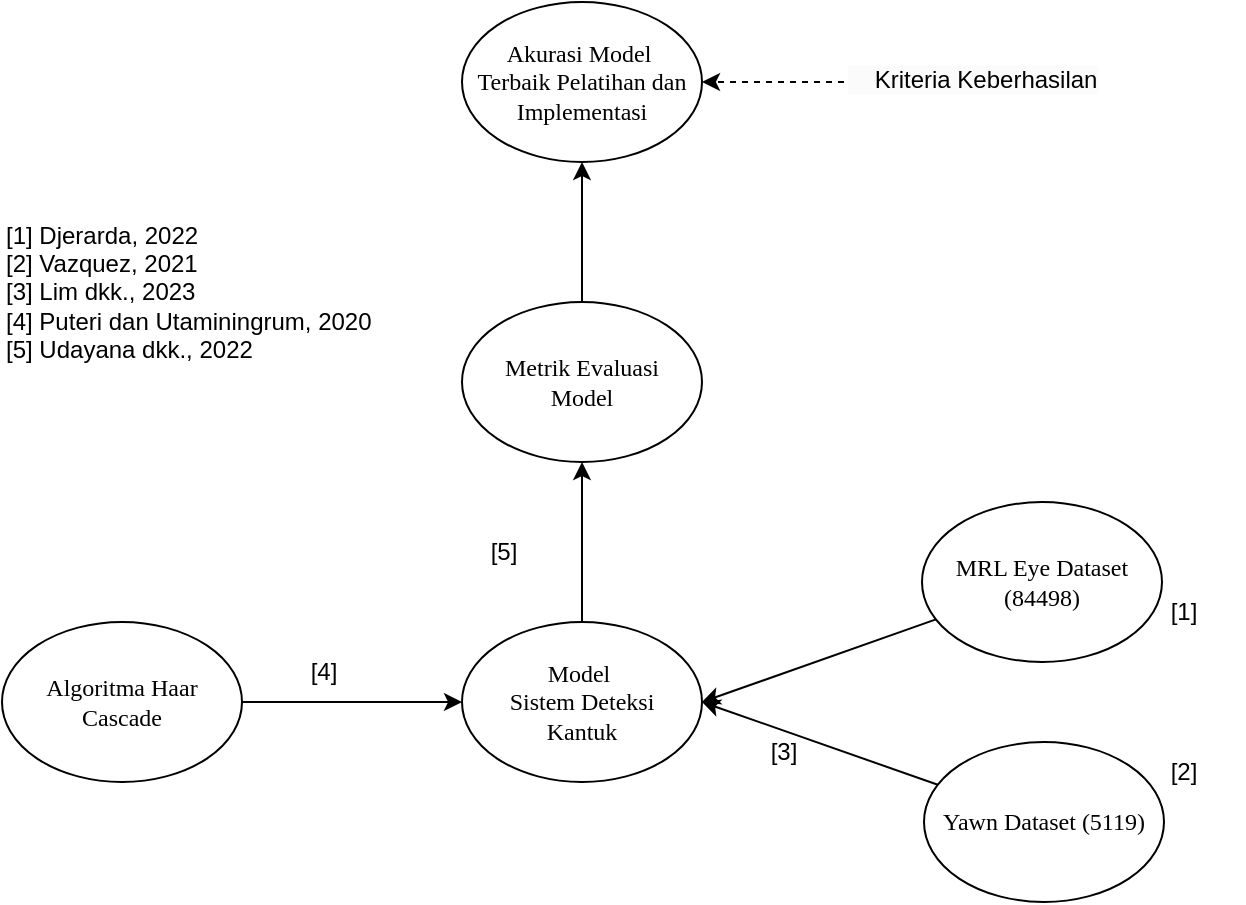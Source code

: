 <mxfile version="25.0.3">
  <diagram name="Halaman-1" id="IuEDEG9HTNQi0Q0mBRNn">
    <mxGraphModel dx="872" dy="469" grid="1" gridSize="10" guides="1" tooltips="1" connect="1" arrows="1" fold="1" page="1" pageScale="1" pageWidth="827" pageHeight="1169" math="0" shadow="0">
      <root>
        <mxCell id="0" />
        <mxCell id="1" parent="0" />
        <mxCell id="_-gLXuR3ZAT3PRi8hxih-4" value="" style="edgeStyle=orthogonalEdgeStyle;rounded=0;orthogonalLoop=1;jettySize=auto;html=1;" parent="1" source="mqachVrFvuXrussJmTJq-1" target="mqachVrFvuXrussJmTJq-4" edge="1">
          <mxGeometry relative="1" as="geometry" />
        </mxCell>
        <mxCell id="mqachVrFvuXrussJmTJq-1" value="&lt;font face=&quot;Times New Roman&quot;&gt;Model&amp;nbsp;&lt;/font&gt;&lt;div&gt;&lt;font face=&quot;Times New Roman&quot;&gt;Sistem Deteksi&lt;/font&gt;&lt;div&gt;&lt;font face=&quot;Times New Roman&quot;&gt;Kantuk&lt;/font&gt;&lt;/div&gt;&lt;/div&gt;" style="ellipse;whiteSpace=wrap;html=1;" parent="1" vertex="1">
          <mxGeometry x="349" y="380" width="120" height="80" as="geometry" />
        </mxCell>
        <mxCell id="_-gLXuR3ZAT3PRi8hxih-1" value="" style="edgeStyle=orthogonalEdgeStyle;rounded=0;orthogonalLoop=1;jettySize=auto;html=1;" parent="1" source="mqachVrFvuXrussJmTJq-2" target="mqachVrFvuXrussJmTJq-1" edge="1">
          <mxGeometry relative="1" as="geometry" />
        </mxCell>
        <mxCell id="mqachVrFvuXrussJmTJq-2" value="&lt;font face=&quot;Times New Roman&quot;&gt;Algoritma Haar Cascade&lt;/font&gt;" style="ellipse;whiteSpace=wrap;html=1;" parent="1" vertex="1">
          <mxGeometry x="119" y="380" width="120" height="80" as="geometry" />
        </mxCell>
        <mxCell id="mqachVrFvuXrussJmTJq-9" style="rounded=0;orthogonalLoop=1;jettySize=auto;html=1;entryX=1;entryY=0.5;entryDx=0;entryDy=0;" parent="1" source="mqachVrFvuXrussJmTJq-3" target="mqachVrFvuXrussJmTJq-1" edge="1">
          <mxGeometry relative="1" as="geometry" />
        </mxCell>
        <mxCell id="mqachVrFvuXrussJmTJq-3" value="&lt;font face=&quot;Times New Roman&quot;&gt;MRL Eye Dataset (84498)&lt;/font&gt;" style="ellipse;whiteSpace=wrap;html=1;" parent="1" vertex="1">
          <mxGeometry x="579" y="320" width="120" height="80" as="geometry" />
        </mxCell>
        <mxCell id="_-gLXuR3ZAT3PRi8hxih-6" value="" style="edgeStyle=orthogonalEdgeStyle;rounded=0;orthogonalLoop=1;jettySize=auto;html=1;" parent="1" source="mqachVrFvuXrussJmTJq-4" target="mqachVrFvuXrussJmTJq-5" edge="1">
          <mxGeometry relative="1" as="geometry" />
        </mxCell>
        <mxCell id="mqachVrFvuXrussJmTJq-4" value="&lt;font face=&quot;Times New Roman&quot;&gt;Metrik Evaluasi&lt;/font&gt;&lt;div&gt;&lt;font face=&quot;Times New Roman&quot;&gt;Model&lt;/font&gt;&lt;/div&gt;" style="ellipse;whiteSpace=wrap;html=1;" parent="1" vertex="1">
          <mxGeometry x="349" y="220" width="120" height="80" as="geometry" />
        </mxCell>
        <mxCell id="mqachVrFvuXrussJmTJq-5" value="&lt;font face=&quot;Times New Roman&quot;&gt;Akurasi Model&amp;nbsp;&lt;/font&gt;&lt;div&gt;&lt;font face=&quot;Times New Roman&quot;&gt;Terbaik Pelatihan dan Implementasi&lt;/font&gt;&lt;/div&gt;" style="ellipse;whiteSpace=wrap;html=1;" parent="1" vertex="1">
          <mxGeometry x="349" y="70" width="120" height="80" as="geometry" />
        </mxCell>
        <mxCell id="mqachVrFvuXrussJmTJq-10" style="rounded=0;orthogonalLoop=1;jettySize=auto;html=1;entryX=1;entryY=0.5;entryDx=0;entryDy=0;" parent="1" source="mqachVrFvuXrussJmTJq-6" target="mqachVrFvuXrussJmTJq-1" edge="1">
          <mxGeometry relative="1" as="geometry" />
        </mxCell>
        <mxCell id="mqachVrFvuXrussJmTJq-6" value="&lt;font face=&quot;Times New Roman&quot;&gt;Yawn Dataset (5119)&lt;/font&gt;" style="ellipse;whiteSpace=wrap;html=1;" parent="1" vertex="1">
          <mxGeometry x="580" y="440" width="120" height="80" as="geometry" />
        </mxCell>
        <mxCell id="mqachVrFvuXrussJmTJq-7" value="[1]" style="text;html=1;align=center;verticalAlign=middle;whiteSpace=wrap;rounded=0;" parent="1" vertex="1">
          <mxGeometry x="680" y="360" width="60" height="30" as="geometry" />
        </mxCell>
        <mxCell id="mqachVrFvuXrussJmTJq-8" value="[2]" style="text;html=1;align=center;verticalAlign=middle;whiteSpace=wrap;rounded=0;" parent="1" vertex="1">
          <mxGeometry x="680" y="440" width="60" height="30" as="geometry" />
        </mxCell>
        <mxCell id="mqachVrFvuXrussJmTJq-11" value="&lt;div&gt;[1] Djerarda, 2022&lt;/div&gt;&lt;div&gt;[2] Vazquez, 2021&lt;/div&gt;&lt;div&gt;[3] Lim dkk., 2023&lt;/div&gt;&lt;div&gt;[4] Puteri dan Utaminingrum, 2020&lt;br&gt;[5] Udayana dkk., 2022&lt;/div&gt;" style="text;html=1;align=left;verticalAlign=middle;whiteSpace=wrap;rounded=0;" parent="1" vertex="1">
          <mxGeometry x="119" y="180" width="230" height="70" as="geometry" />
        </mxCell>
        <mxCell id="_-gLXuR3ZAT3PRi8hxih-5" value="[3]" style="text;html=1;align=center;verticalAlign=middle;whiteSpace=wrap;rounded=0;" parent="1" vertex="1">
          <mxGeometry x="480" y="430" width="60" height="30" as="geometry" />
        </mxCell>
        <mxCell id="_-gLXuR3ZAT3PRi8hxih-7" value="[4]" style="text;html=1;align=center;verticalAlign=middle;whiteSpace=wrap;rounded=0;" parent="1" vertex="1">
          <mxGeometry x="250" y="390" width="60" height="30" as="geometry" />
        </mxCell>
        <mxCell id="_-gLXuR3ZAT3PRi8hxih-9" value="[5]" style="text;html=1;align=center;verticalAlign=middle;whiteSpace=wrap;rounded=0;" parent="1" vertex="1">
          <mxGeometry x="340" y="330" width="60" height="30" as="geometry" />
        </mxCell>
        <mxCell id="K2sjE_quFi1nRMzxwrIC-6" value="" style="edgeStyle=orthogonalEdgeStyle;rounded=0;orthogonalLoop=1;jettySize=auto;html=1;dashed=1;" edge="1" parent="1" source="K2sjE_quFi1nRMzxwrIC-5" target="mqachVrFvuXrussJmTJq-5">
          <mxGeometry relative="1" as="geometry" />
        </mxCell>
        <mxCell id="K2sjE_quFi1nRMzxwrIC-5" value="&lt;div style=&quot;forced-color-adjust: none; color: rgb(0, 0, 0); font-family: Helvetica; font-size: 12px; font-style: normal; font-variant-ligatures: normal; font-variant-caps: normal; font-weight: 400; letter-spacing: normal; orphans: 2; text-align: left; text-indent: 0px; text-transform: none; widows: 2; word-spacing: 0px; -webkit-text-stroke-width: 0px; white-space: normal; background-color: rgb(251, 251, 251); text-decoration-thickness: initial; text-decoration-style: initial; text-decoration-color: initial;&quot;&gt;&amp;nbsp; &amp;nbsp; Kriteria Keberhasilan&lt;/div&gt;" style="text;whiteSpace=wrap;html=1;" vertex="1" parent="1">
          <mxGeometry x="540" y="95" width="160" height="30" as="geometry" />
        </mxCell>
      </root>
    </mxGraphModel>
  </diagram>
</mxfile>
